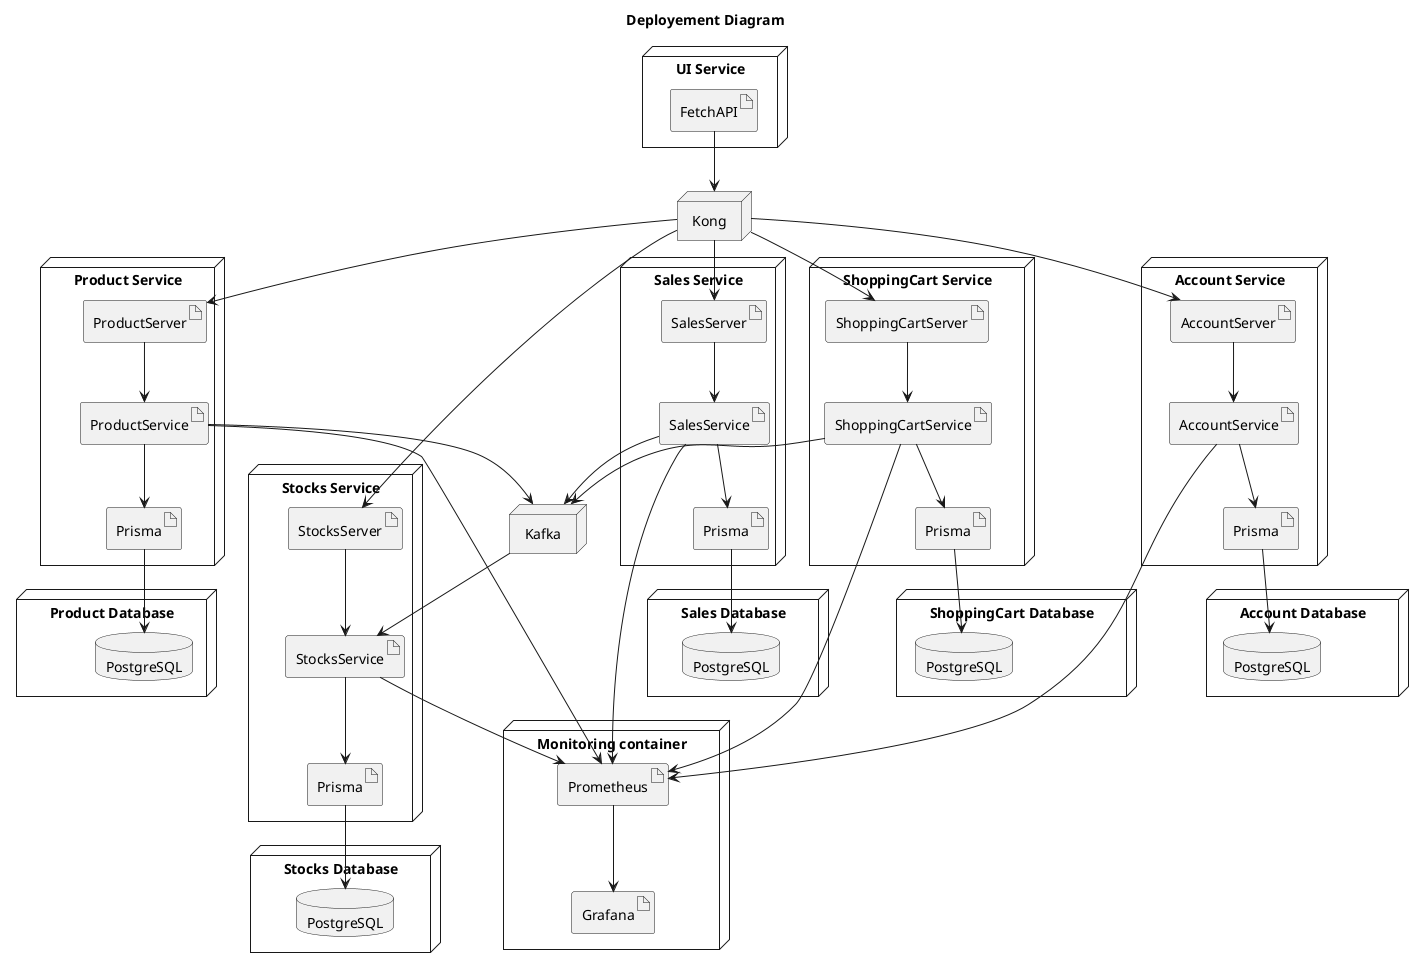 @startuml deployement
title Deployement Diagram

node "Monitoring container" {
    artifact Prometheus
    artifact Grafana
}

node "Kong" {

}

node "Kafka" {

}

node "Product Database" {
    database "PostgreSQL" as ProductDB
}

node "Product Service"  {
    artifact ProductServer
    artifact ProductService
    artifact "Prisma" as ProductPrisma
}

    [Kong] --> [ProductServer]
    [ProductServer] --> [ProductService]
    [ProductService] --> [Prometheus]
    [ProductService] --> [ProductPrisma]
    [ProductPrisma] --> [ProductDB]

node "Sales Database" {
    database "PostgreSQL" as SalesDB
}

node "Sales Service"  {
    artifact SalesServer
    artifact SalesService
    artifact "Prisma" as SalesPrisma
}

    [Kong] --> [SalesServer]
    [SalesServer] --> [SalesService]
    [SalesService] --> [Prometheus]
    [SalesService] --> [SalesPrisma]
    [SalesPrisma] --> [SalesDB]

node "Stocks Database" {
    database "PostgreSQL" as StocksDB
}

node "Stocks Service"  {
    artifact StocksServer
    artifact StocksService
    artifact "Prisma" as StocksPrisma
}

    [Kong] --> [StocksServer]
    [StocksServer] --> [StocksService]
    [StocksService] --> [Prometheus]
    [StocksService] --> [StocksPrisma]
    [StocksPrisma] --> [StocksDB]

    [SalesService] --> [Kafka]
    [Kafka] --> [StocksService]


node "Account Database" {
    database "PostgreSQL" as AccountDB
}

node "Account Service"  {
    artifact AccountServer
    artifact AccountService
    artifact "Prisma" as AccountPrisma
}

    [Kong] --> [AccountServer]
    [AccountServer] --> [AccountService]
    [AccountService] --> [Prometheus]
    [AccountService] --> [AccountPrisma]
    [AccountPrisma] --> [AccountDB]

node "ShoppingCart Database" {
    database "PostgreSQL" as ShoppingCartDB
}

node "ShoppingCart Service"  {
    artifact ShoppingCartServer
    artifact ShoppingCartService
    artifact "Prisma" as ShoppingCartPrisma
}

node "UI Service" {
    artifact FetchAPI
}

    [FetchAPI] --> [Kong]
    [Kong] --> [ShoppingCartServer]
    [ShoppingCartServer] --> [ShoppingCartService]
    [ShoppingCartService] --> [Prometheus]
    [ShoppingCartService] --> [ShoppingCartPrisma]
    [ShoppingCartPrisma] --> [ShoppingCartDB]

    [ShoppingCartService] --> [Kafka]

    [ProductService] --> [Kafka]


    [Prometheus] --> [Grafana]
@enduml